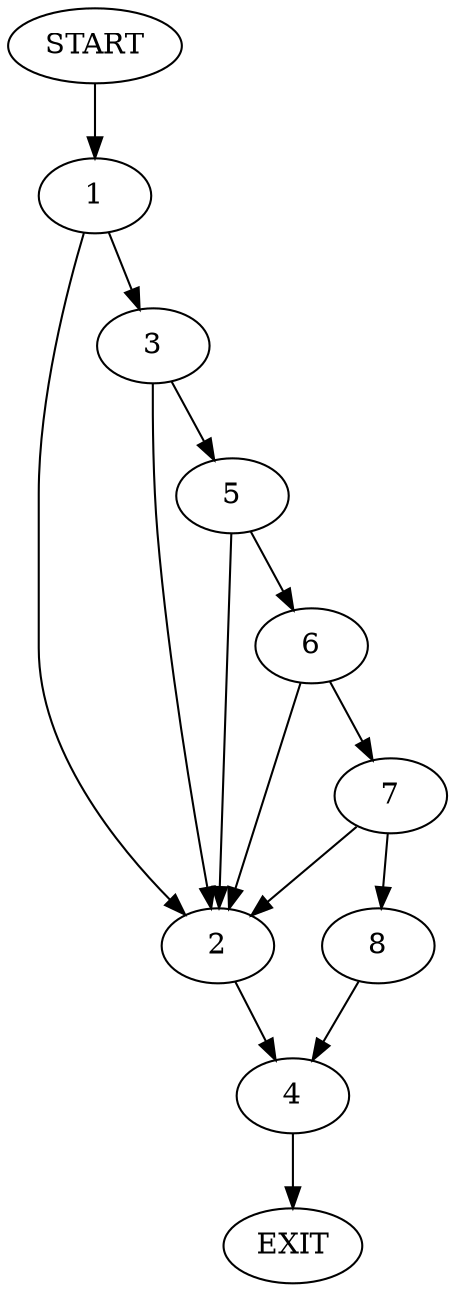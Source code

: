digraph {
0 [label="START"];
1;
2;
3;
4;
5;
6;
7;
8;
9 [label="EXIT"];
0 -> 1;
1 -> 2;
1 -> 3;
2 -> 4;
3 -> 5;
3 -> 2;
5 -> 6;
5 -> 2;
6 -> 7;
6 -> 2;
7 -> 8;
7 -> 2;
8 -> 4;
4 -> 9;
}